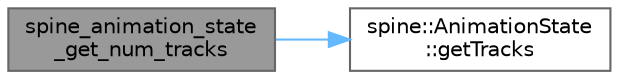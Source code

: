 digraph "spine_animation_state_get_num_tracks"
{
 // LATEX_PDF_SIZE
  bgcolor="transparent";
  edge [fontname=Helvetica,fontsize=10,labelfontname=Helvetica,labelfontsize=10];
  node [fontname=Helvetica,fontsize=10,shape=box,height=0.2,width=0.4];
  rankdir="LR";
  Node1 [id="Node000001",label="spine_animation_state\l_get_num_tracks",height=0.2,width=0.4,color="gray40", fillcolor="grey60", style="filled", fontcolor="black",tooltip=" "];
  Node1 -> Node2 [id="edge1_Node000001_Node000002",color="steelblue1",style="solid",tooltip=" "];
  Node2 [id="Node000002",label="spine::AnimationState\l::getTracks",height=0.2,width=0.4,color="grey40", fillcolor="white", style="filled",URL="$classspine_1_1_animation_state.html#a545185e636e7caad8622bb878bd0e71e",tooltip="A list of tracks that have animations, which may contain NULLs."];
}

